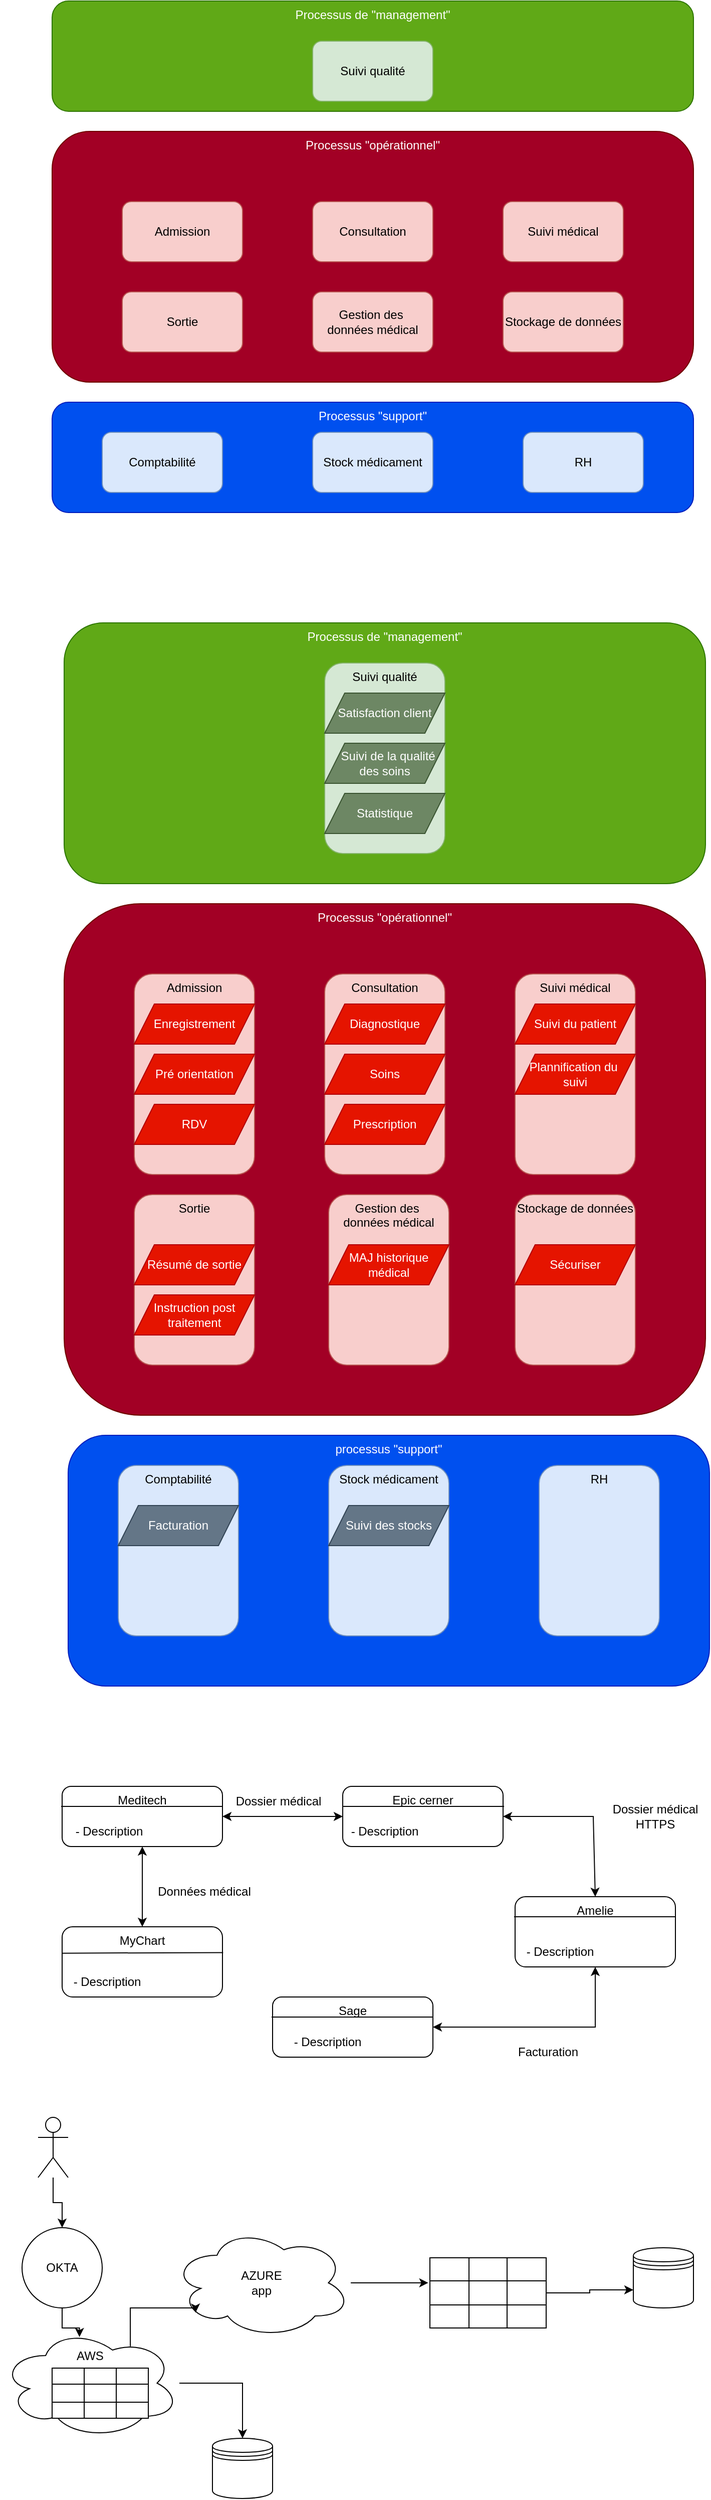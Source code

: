 <mxfile version="24.6.4" type="github">
  <diagram name="Page-1" id="a8g_Bn_f8ZfWW0NUp3vt">
    <mxGraphModel dx="794" dy="1615" grid="1" gridSize="10" guides="1" tooltips="1" connect="1" arrows="1" fold="1" page="1" pageScale="1" pageWidth="827" pageHeight="1169" math="0" shadow="0">
      <root>
        <mxCell id="0" />
        <mxCell id="1" parent="0" />
        <mxCell id="_UuhSJLFBYa4HCA_elFi-1" value="Processus &quot;opérationnel&quot;" style="rounded=1;whiteSpace=wrap;html=1;fillColor=#a20025;strokeColor=#6F0000;fontColor=#ffffff;verticalAlign=top;" vertex="1" parent="1">
          <mxGeometry x="80" y="10" width="640" height="250" as="geometry" />
        </mxCell>
        <mxCell id="_UuhSJLFBYa4HCA_elFi-2" value="Admission" style="rounded=1;whiteSpace=wrap;html=1;fillColor=#f8cecc;strokeColor=#b85450;" vertex="1" parent="1">
          <mxGeometry x="150" y="80" width="120" height="60" as="geometry" />
        </mxCell>
        <mxCell id="_UuhSJLFBYa4HCA_elFi-3" value="Consultation" style="rounded=1;whiteSpace=wrap;html=1;fillColor=#f8cecc;strokeColor=#b85450;" vertex="1" parent="1">
          <mxGeometry x="340" y="80" width="120" height="60" as="geometry" />
        </mxCell>
        <mxCell id="_UuhSJLFBYa4HCA_elFi-4" value="Suivi médical" style="rounded=1;whiteSpace=wrap;html=1;fillColor=#f8cecc;strokeColor=#b85450;" vertex="1" parent="1">
          <mxGeometry x="530" y="80" width="120" height="60" as="geometry" />
        </mxCell>
        <mxCell id="_UuhSJLFBYa4HCA_elFi-5" value="Sortie" style="rounded=1;whiteSpace=wrap;html=1;fillColor=#f8cecc;strokeColor=#b85450;" vertex="1" parent="1">
          <mxGeometry x="150" y="170" width="120" height="60" as="geometry" />
        </mxCell>
        <mxCell id="_UuhSJLFBYa4HCA_elFi-6" value="Gestion des&amp;nbsp;&lt;div&gt;données médical&lt;/div&gt;" style="rounded=1;whiteSpace=wrap;html=1;fillColor=#f8cecc;strokeColor=#b85450;" vertex="1" parent="1">
          <mxGeometry x="340" y="170" width="120" height="60" as="geometry" />
        </mxCell>
        <mxCell id="_UuhSJLFBYa4HCA_elFi-7" value="Processus &quot;support&quot;" style="rounded=1;whiteSpace=wrap;html=1;fillColor=#0050ef;fontColor=#ffffff;strokeColor=#001DBC;verticalAlign=top;" vertex="1" parent="1">
          <mxGeometry x="80" y="280" width="640" height="110" as="geometry" />
        </mxCell>
        <mxCell id="_UuhSJLFBYa4HCA_elFi-8" value="Comptabilité" style="rounded=1;whiteSpace=wrap;html=1;fillColor=#dae8fc;strokeColor=#6c8ebf;" vertex="1" parent="1">
          <mxGeometry x="130" y="310" width="120" height="60" as="geometry" />
        </mxCell>
        <mxCell id="_UuhSJLFBYa4HCA_elFi-9" value="Stock médicament" style="rounded=1;whiteSpace=wrap;html=1;fillColor=#dae8fc;strokeColor=#6c8ebf;" vertex="1" parent="1">
          <mxGeometry x="340" y="310" width="120" height="60" as="geometry" />
        </mxCell>
        <mxCell id="_UuhSJLFBYa4HCA_elFi-10" value="Processus de &quot;management&quot;" style="rounded=1;whiteSpace=wrap;html=1;fillColor=#60a917;fontColor=#ffffff;strokeColor=#2D7600;verticalAlign=top;" vertex="1" parent="1">
          <mxGeometry x="80" y="-120" width="640" height="110" as="geometry" />
        </mxCell>
        <mxCell id="_UuhSJLFBYa4HCA_elFi-11" value="Suivi qualité" style="rounded=1;whiteSpace=wrap;html=1;fillColor=#d5e8d4;strokeColor=#82b366;" vertex="1" parent="1">
          <mxGeometry x="340" y="-80" width="120" height="60" as="geometry" />
        </mxCell>
        <mxCell id="_UuhSJLFBYa4HCA_elFi-12" value="RH" style="rounded=1;whiteSpace=wrap;html=1;fillColor=#dae8fc;strokeColor=#6c8ebf;" vertex="1" parent="1">
          <mxGeometry x="550" y="310" width="120" height="60" as="geometry" />
        </mxCell>
        <mxCell id="_UuhSJLFBYa4HCA_elFi-13" value="Processus &quot;opérationnel&quot;" style="rounded=1;whiteSpace=wrap;html=1;fillColor=#a20025;strokeColor=#6F0000;fontColor=#ffffff;verticalAlign=top;" vertex="1" parent="1">
          <mxGeometry x="92" y="780" width="640" height="510" as="geometry" />
        </mxCell>
        <mxCell id="_UuhSJLFBYa4HCA_elFi-14" value="Admission" style="rounded=1;whiteSpace=wrap;html=1;fillColor=#f8cecc;strokeColor=#b85450;verticalAlign=top;" vertex="1" parent="1">
          <mxGeometry x="162" y="850" width="120" height="200" as="geometry" />
        </mxCell>
        <mxCell id="_UuhSJLFBYa4HCA_elFi-15" value="Consultation" style="rounded=1;whiteSpace=wrap;html=1;fillColor=#f8cecc;strokeColor=#b85450;verticalAlign=top;" vertex="1" parent="1">
          <mxGeometry x="352" y="850" width="120" height="200" as="geometry" />
        </mxCell>
        <mxCell id="_UuhSJLFBYa4HCA_elFi-16" value="Suivi médical" style="rounded=1;whiteSpace=wrap;html=1;fillColor=#f8cecc;strokeColor=#b85450;verticalAlign=top;" vertex="1" parent="1">
          <mxGeometry x="542" y="850" width="120" height="200" as="geometry" />
        </mxCell>
        <mxCell id="_UuhSJLFBYa4HCA_elFi-17" value="Sortie" style="rounded=1;whiteSpace=wrap;html=1;fillColor=#f8cecc;strokeColor=#b85450;verticalAlign=top;" vertex="1" parent="1">
          <mxGeometry x="162" y="1070" width="120" height="170" as="geometry" />
        </mxCell>
        <mxCell id="_UuhSJLFBYa4HCA_elFi-18" value="Gestion des&amp;nbsp;&lt;div&gt;données médical&lt;/div&gt;" style="rounded=1;whiteSpace=wrap;html=1;fillColor=#f8cecc;strokeColor=#b85450;verticalAlign=top;" vertex="1" parent="1">
          <mxGeometry x="356" y="1070" width="120" height="170" as="geometry" />
        </mxCell>
        <mxCell id="_UuhSJLFBYa4HCA_elFi-19" value="Processus de &quot;management&quot;" style="rounded=1;whiteSpace=wrap;html=1;fillColor=#60a917;fontColor=#ffffff;strokeColor=#2D7600;verticalAlign=top;" vertex="1" parent="1">
          <mxGeometry x="92" y="500" width="640" height="260" as="geometry" />
        </mxCell>
        <mxCell id="_UuhSJLFBYa4HCA_elFi-20" value="Suivi qualité" style="rounded=1;whiteSpace=wrap;html=1;fillColor=#d5e8d4;strokeColor=#82b366;verticalAlign=top;" vertex="1" parent="1">
          <mxGeometry x="352" y="540" width="120" height="190" as="geometry" />
        </mxCell>
        <mxCell id="_UuhSJLFBYa4HCA_elFi-22" value="processus &quot;support&quot;" style="rounded=1;whiteSpace=wrap;html=1;fillColor=#0050ef;fontColor=#ffffff;strokeColor=#001DBC;verticalAlign=top;" vertex="1" parent="1">
          <mxGeometry x="96" y="1310" width="640" height="250" as="geometry" />
        </mxCell>
        <mxCell id="_UuhSJLFBYa4HCA_elFi-23" value="Comptabilité" style="rounded=1;whiteSpace=wrap;html=1;fillColor=#dae8fc;strokeColor=#6c8ebf;verticalAlign=top;" vertex="1" parent="1">
          <mxGeometry x="146" y="1340" width="120" height="170" as="geometry" />
        </mxCell>
        <mxCell id="_UuhSJLFBYa4HCA_elFi-24" value="Stock médicament" style="rounded=1;whiteSpace=wrap;html=1;fillColor=#dae8fc;strokeColor=#6c8ebf;verticalAlign=top;" vertex="1" parent="1">
          <mxGeometry x="356" y="1340" width="120" height="170" as="geometry" />
        </mxCell>
        <mxCell id="_UuhSJLFBYa4HCA_elFi-25" value="RH" style="rounded=1;whiteSpace=wrap;html=1;fillColor=#dae8fc;strokeColor=#6c8ebf;verticalAlign=top;" vertex="1" parent="1">
          <mxGeometry x="566" y="1340" width="120" height="170" as="geometry" />
        </mxCell>
        <mxCell id="_UuhSJLFBYa4HCA_elFi-26" value="Enregistrement" style="shape=parallelogram;perimeter=parallelogramPerimeter;whiteSpace=wrap;html=1;fixedSize=1;fillColor=#e51400;strokeColor=#B20000;fontColor=#ffffff;" vertex="1" parent="1">
          <mxGeometry x="162" y="880" width="120" height="40" as="geometry" />
        </mxCell>
        <mxCell id="_UuhSJLFBYa4HCA_elFi-28" value="Pré orientation" style="shape=parallelogram;perimeter=parallelogramPerimeter;whiteSpace=wrap;html=1;fixedSize=1;fillColor=#e51400;strokeColor=#B20000;fontColor=#ffffff;" vertex="1" parent="1">
          <mxGeometry x="162" y="930" width="120" height="40" as="geometry" />
        </mxCell>
        <mxCell id="_UuhSJLFBYa4HCA_elFi-30" value="RDV" style="shape=parallelogram;perimeter=parallelogramPerimeter;whiteSpace=wrap;html=1;fixedSize=1;fillColor=#e51400;strokeColor=#B20000;fontColor=#ffffff;" vertex="1" parent="1">
          <mxGeometry x="162" y="980" width="120" height="40" as="geometry" />
        </mxCell>
        <mxCell id="_UuhSJLFBYa4HCA_elFi-31" value="Diagnostique" style="shape=parallelogram;perimeter=parallelogramPerimeter;whiteSpace=wrap;html=1;fixedSize=1;fillColor=#e51400;strokeColor=#B20000;fontColor=#ffffff;" vertex="1" parent="1">
          <mxGeometry x="352" y="880" width="120" height="40" as="geometry" />
        </mxCell>
        <mxCell id="_UuhSJLFBYa4HCA_elFi-32" value="Soins" style="shape=parallelogram;perimeter=parallelogramPerimeter;whiteSpace=wrap;html=1;fixedSize=1;fillColor=#e51400;strokeColor=#B20000;fontColor=#ffffff;" vertex="1" parent="1">
          <mxGeometry x="352" y="930" width="120" height="40" as="geometry" />
        </mxCell>
        <mxCell id="_UuhSJLFBYa4HCA_elFi-33" value="Prescription" style="shape=parallelogram;perimeter=parallelogramPerimeter;whiteSpace=wrap;html=1;fixedSize=1;fillColor=#e51400;strokeColor=#B20000;fontColor=#ffffff;" vertex="1" parent="1">
          <mxGeometry x="352" y="980" width="120" height="40" as="geometry" />
        </mxCell>
        <mxCell id="_UuhSJLFBYa4HCA_elFi-35" value="Suivi du patient" style="shape=parallelogram;perimeter=parallelogramPerimeter;whiteSpace=wrap;html=1;fixedSize=1;fillColor=#e51400;strokeColor=#B20000;fontColor=#ffffff;" vertex="1" parent="1">
          <mxGeometry x="542" y="880" width="120" height="40" as="geometry" />
        </mxCell>
        <mxCell id="_UuhSJLFBYa4HCA_elFi-36" value="Plannification du&amp;nbsp;&lt;div&gt;suivi&lt;/div&gt;" style="shape=parallelogram;perimeter=parallelogramPerimeter;whiteSpace=wrap;html=1;fixedSize=1;fillColor=#e51400;strokeColor=#B20000;fontColor=#ffffff;" vertex="1" parent="1">
          <mxGeometry x="542" y="930" width="120" height="40" as="geometry" />
        </mxCell>
        <mxCell id="_UuhSJLFBYa4HCA_elFi-40" value="MAJ historique&lt;div&gt;médical&lt;/div&gt;" style="shape=parallelogram;perimeter=parallelogramPerimeter;whiteSpace=wrap;html=1;fixedSize=1;fillColor=#e51400;strokeColor=#B20000;fontColor=#ffffff;" vertex="1" parent="1">
          <mxGeometry x="356" y="1120" width="120" height="40" as="geometry" />
        </mxCell>
        <mxCell id="_UuhSJLFBYa4HCA_elFi-42" value="Stockage de données" style="rounded=1;whiteSpace=wrap;html=1;fillColor=#f8cecc;strokeColor=#b85450;" vertex="1" parent="1">
          <mxGeometry x="530" y="170" width="120" height="60" as="geometry" />
        </mxCell>
        <mxCell id="_UuhSJLFBYa4HCA_elFi-43" value="Stockage de données" style="rounded=1;whiteSpace=wrap;html=1;fillColor=#f8cecc;strokeColor=#b85450;verticalAlign=top;" vertex="1" parent="1">
          <mxGeometry x="542" y="1070" width="120" height="170" as="geometry" />
        </mxCell>
        <mxCell id="_UuhSJLFBYa4HCA_elFi-44" value="Sécuriser" style="shape=parallelogram;perimeter=parallelogramPerimeter;whiteSpace=wrap;html=1;fixedSize=1;fillColor=#e51400;strokeColor=#B20000;fontColor=#ffffff;" vertex="1" parent="1">
          <mxGeometry x="542" y="1120" width="120" height="40" as="geometry" />
        </mxCell>
        <mxCell id="_UuhSJLFBYa4HCA_elFi-45" value="Résumé de sortie" style="shape=parallelogram;perimeter=parallelogramPerimeter;whiteSpace=wrap;html=1;fixedSize=1;fillColor=#e51400;strokeColor=#B20000;fontColor=#ffffff;" vertex="1" parent="1">
          <mxGeometry x="162" y="1120" width="120" height="40" as="geometry" />
        </mxCell>
        <mxCell id="_UuhSJLFBYa4HCA_elFi-46" value="Instruction post traitement" style="shape=parallelogram;perimeter=parallelogramPerimeter;whiteSpace=wrap;html=1;fixedSize=1;fillColor=#e51400;strokeColor=#B20000;fontColor=#ffffff;" vertex="1" parent="1">
          <mxGeometry x="162" y="1170" width="120" height="40" as="geometry" />
        </mxCell>
        <mxCell id="_UuhSJLFBYa4HCA_elFi-48" style="edgeStyle=orthogonalEdgeStyle;rounded=0;orthogonalLoop=1;jettySize=auto;html=1;exitX=0.5;exitY=1;exitDx=0;exitDy=0;" edge="1" parent="1" source="_UuhSJLFBYa4HCA_elFi-13" target="_UuhSJLFBYa4HCA_elFi-13">
          <mxGeometry relative="1" as="geometry" />
        </mxCell>
        <mxCell id="_UuhSJLFBYa4HCA_elFi-49" value="Facturation" style="shape=parallelogram;perimeter=parallelogramPerimeter;whiteSpace=wrap;html=1;fixedSize=1;fillColor=#647687;strokeColor=#314354;fontColor=#ffffff;" vertex="1" parent="1">
          <mxGeometry x="146" y="1380" width="120" height="40" as="geometry" />
        </mxCell>
        <mxCell id="_UuhSJLFBYa4HCA_elFi-50" value="Suivi des stocks" style="shape=parallelogram;perimeter=parallelogramPerimeter;whiteSpace=wrap;html=1;fixedSize=1;fillColor=#647687;strokeColor=#314354;fontColor=#ffffff;" vertex="1" parent="1">
          <mxGeometry x="356" y="1380" width="120" height="40" as="geometry" />
        </mxCell>
        <mxCell id="_UuhSJLFBYa4HCA_elFi-51" value="Satisfaction client" style="shape=parallelogram;perimeter=parallelogramPerimeter;whiteSpace=wrap;html=1;fixedSize=1;fillColor=#6d8764;strokeColor=#3A5431;fontColor=#ffffff;" vertex="1" parent="1">
          <mxGeometry x="352" y="570" width="120" height="40" as="geometry" />
        </mxCell>
        <mxCell id="_UuhSJLFBYa4HCA_elFi-52" value="&amp;nbsp; &amp;nbsp;Suivi de la qualité&amp;nbsp;&lt;div&gt;des soin&lt;span style=&quot;color: rgba(0, 0, 0, 0); font-family: monospace; font-size: 0px; text-align: start; text-wrap: nowrap; background-color: initial;&quot;&gt;%3CmxGraphModel%3E%3Croot%3E%3CmxCell%20id%3D%220%22%2F%3E%3CmxCell%20id%3D%221%22%20parent%3D%220%22%2F%3E%3CmxCell%20id%3D%222%22%20value%3D%22Satisfaction%20client%22%20style%3D%22shape%3Dparallelogram%3Bperimeter%3DparallelogramPerimeter%3BwhiteSpace%3Dwrap%3Bhtml%3D1%3BfixedSize%3D1%3BfillColor%3D%236d8764%3BstrokeColor%3D%233A5431%3BfontColor%3D%23ffffff%3B%22%20vertex%3D%221%22%20parent%3D%221%22%3E%3CmxGeometry%20x%3D%22350%22%20y%3D%22550%22%20width%3D%22120%22%20height%3D%2240%22%20as%3D%22geometry%22%2F%3E%3C%2FmxCell%3E%3C%2Froot%3E%3C%2FmxGraphModel%3E&lt;/span&gt;&lt;span style=&quot;background-color: initial;&quot;&gt;s&lt;/span&gt;&lt;/div&gt;" style="shape=parallelogram;perimeter=parallelogramPerimeter;whiteSpace=wrap;html=1;fixedSize=1;fillColor=#6d8764;strokeColor=#3A5431;fontColor=#ffffff;" vertex="1" parent="1">
          <mxGeometry x="352" y="620" width="120" height="40" as="geometry" />
        </mxCell>
        <mxCell id="_UuhSJLFBYa4HCA_elFi-53" value="Statistique" style="shape=parallelogram;perimeter=parallelogramPerimeter;whiteSpace=wrap;html=1;fixedSize=1;fillColor=#6d8764;strokeColor=#3A5431;fontColor=#ffffff;" vertex="1" parent="1">
          <mxGeometry x="352" y="670" width="120" height="40" as="geometry" />
        </mxCell>
        <mxCell id="_UuhSJLFBYa4HCA_elFi-54" value="Epic cerner" style="rounded=1;whiteSpace=wrap;html=1;align=center;verticalAlign=top;" vertex="1" parent="1">
          <mxGeometry x="370" y="1660" width="160" height="60" as="geometry" />
        </mxCell>
        <mxCell id="_UuhSJLFBYa4HCA_elFi-56" value="Meditech" style="rounded=1;whiteSpace=wrap;html=1;align=center;verticalAlign=top;" vertex="1" parent="1">
          <mxGeometry x="90" y="1660" width="160" height="60" as="geometry" />
        </mxCell>
        <mxCell id="_UuhSJLFBYa4HCA_elFi-57" value="MyChart" style="rounded=1;whiteSpace=wrap;html=1;align=center;verticalAlign=top;" vertex="1" parent="1">
          <mxGeometry x="90" y="1800" width="160" height="70" as="geometry" />
        </mxCell>
        <mxCell id="_UuhSJLFBYa4HCA_elFi-58" value="Sage" style="rounded=1;whiteSpace=wrap;html=1;align=center;verticalAlign=top;" vertex="1" parent="1">
          <mxGeometry x="300" y="1870" width="160" height="60" as="geometry" />
        </mxCell>
        <mxCell id="_UuhSJLFBYa4HCA_elFi-59" value="Amelie" style="rounded=1;whiteSpace=wrap;html=1;align=center;verticalAlign=top;" vertex="1" parent="1">
          <mxGeometry x="542" y="1770" width="160" height="70" as="geometry" />
        </mxCell>
        <mxCell id="_UuhSJLFBYa4HCA_elFi-61" value="" style="endArrow=classic;startArrow=classic;html=1;rounded=0;entryX=0.5;entryY=0;entryDx=0;entryDy=0;exitX=1;exitY=0.5;exitDx=0;exitDy=0;" edge="1" parent="1" source="_UuhSJLFBYa4HCA_elFi-54" target="_UuhSJLFBYa4HCA_elFi-59">
          <mxGeometry width="50" height="50" relative="1" as="geometry">
            <mxPoint x="500" y="1730" as="sourcePoint" />
            <mxPoint x="550" y="1680" as="targetPoint" />
            <Array as="points">
              <mxPoint x="620" y="1690" />
            </Array>
          </mxGeometry>
        </mxCell>
        <mxCell id="_UuhSJLFBYa4HCA_elFi-62" value="" style="endArrow=classic;startArrow=classic;html=1;rounded=0;entryX=0.5;entryY=1;entryDx=0;entryDy=0;exitX=1;exitY=0.25;exitDx=0;exitDy=0;" edge="1" parent="1" target="_UuhSJLFBYa4HCA_elFi-59">
          <mxGeometry width="50" height="50" relative="1" as="geometry">
            <mxPoint x="460" y="1900" as="sourcePoint" />
            <mxPoint x="622" y="1990" as="targetPoint" />
            <Array as="points">
              <mxPoint x="622" y="1900" />
            </Array>
          </mxGeometry>
        </mxCell>
        <mxCell id="_UuhSJLFBYa4HCA_elFi-63" value="" style="endArrow=classic;startArrow=classic;html=1;rounded=0;entryX=0.5;entryY=1;entryDx=0;entryDy=0;exitX=0.5;exitY=0;exitDx=0;exitDy=0;" edge="1" parent="1" source="_UuhSJLFBYa4HCA_elFi-57" target="_UuhSJLFBYa4HCA_elFi-56">
          <mxGeometry width="50" height="50" relative="1" as="geometry">
            <mxPoint x="250" y="1760" as="sourcePoint" />
            <mxPoint x="412" y="1720" as="targetPoint" />
            <Array as="points">
              <mxPoint x="170" y="1760" />
            </Array>
          </mxGeometry>
        </mxCell>
        <mxCell id="_UuhSJLFBYa4HCA_elFi-64" value="Dossier médical&lt;br&gt;HTTPS" style="text;html=1;align=center;verticalAlign=middle;whiteSpace=wrap;rounded=0;" vertex="1" parent="1">
          <mxGeometry x="632" y="1675" width="100" height="30" as="geometry" />
        </mxCell>
        <mxCell id="_UuhSJLFBYa4HCA_elFi-65" value="Facturation" style="text;html=1;align=center;verticalAlign=middle;whiteSpace=wrap;rounded=0;" vertex="1" parent="1">
          <mxGeometry x="530" y="1910" width="90" height="30" as="geometry" />
        </mxCell>
        <mxCell id="_UuhSJLFBYa4HCA_elFi-66" value="Dossier médical" style="text;html=1;align=center;verticalAlign=middle;whiteSpace=wrap;rounded=0;" vertex="1" parent="1">
          <mxGeometry x="256" y="1660" width="100" height="30" as="geometry" />
        </mxCell>
        <mxCell id="_UuhSJLFBYa4HCA_elFi-67" value="" style="endArrow=classic;startArrow=classic;html=1;rounded=0;entryX=1;entryY=0.5;entryDx=0;entryDy=0;exitX=0;exitY=0.5;exitDx=0;exitDy=0;" edge="1" parent="1" source="_UuhSJLFBYa4HCA_elFi-54" target="_UuhSJLFBYa4HCA_elFi-56">
          <mxGeometry width="50" height="50" relative="1" as="geometry">
            <mxPoint x="380" y="1850" as="sourcePoint" />
            <mxPoint x="430" y="1800" as="targetPoint" />
          </mxGeometry>
        </mxCell>
        <mxCell id="_UuhSJLFBYa4HCA_elFi-68" value="Données médical" style="text;html=1;align=center;verticalAlign=middle;whiteSpace=wrap;rounded=0;" vertex="1" parent="1">
          <mxGeometry x="182" y="1750" width="100" height="30" as="geometry" />
        </mxCell>
        <mxCell id="_UuhSJLFBYa4HCA_elFi-69" value="- Description" style="text;html=1;align=center;verticalAlign=middle;whiteSpace=wrap;rounded=0;" vertex="1" parent="1">
          <mxGeometry x="92" y="1690" width="90" height="30" as="geometry" />
        </mxCell>
        <mxCell id="_UuhSJLFBYa4HCA_elFi-70" value="- Description" style="text;html=1;align=center;verticalAlign=middle;whiteSpace=wrap;rounded=0;" vertex="1" parent="1">
          <mxGeometry x="90" y="1840" width="90" height="30" as="geometry" />
        </mxCell>
        <mxCell id="_UuhSJLFBYa4HCA_elFi-71" value="- Description" style="text;html=1;align=center;verticalAlign=middle;whiteSpace=wrap;rounded=0;" vertex="1" parent="1">
          <mxGeometry x="310" y="1900" width="90" height="30" as="geometry" />
        </mxCell>
        <mxCell id="_UuhSJLFBYa4HCA_elFi-72" value="- Description" style="text;html=1;align=center;verticalAlign=middle;whiteSpace=wrap;rounded=0;" vertex="1" parent="1">
          <mxGeometry x="367" y="1690" width="90" height="30" as="geometry" />
        </mxCell>
        <mxCell id="_UuhSJLFBYa4HCA_elFi-73" value="- Description" style="text;html=1;align=center;verticalAlign=middle;whiteSpace=wrap;rounded=0;" vertex="1" parent="1">
          <mxGeometry x="542" y="1810" width="90" height="30" as="geometry" />
        </mxCell>
        <mxCell id="_UuhSJLFBYa4HCA_elFi-74" value="" style="endArrow=none;html=1;rounded=0;entryX=0;entryY=0.376;entryDx=0;entryDy=0;entryPerimeter=0;exitX=1.004;exitY=0.367;exitDx=0;exitDy=0;exitPerimeter=0;" edge="1" parent="1" source="_UuhSJLFBYa4HCA_elFi-57" target="_UuhSJLFBYa4HCA_elFi-57">
          <mxGeometry width="50" height="50" relative="1" as="geometry">
            <mxPoint x="380" y="1850" as="sourcePoint" />
            <mxPoint x="430" y="1800" as="targetPoint" />
          </mxGeometry>
        </mxCell>
        <mxCell id="_UuhSJLFBYa4HCA_elFi-75" value="" style="endArrow=none;html=1;rounded=0;entryX=0;entryY=0.376;entryDx=0;entryDy=0;entryPerimeter=0;exitX=1.004;exitY=0.367;exitDx=0;exitDy=0;exitPerimeter=0;" edge="1" parent="1">
          <mxGeometry width="50" height="50" relative="1" as="geometry">
            <mxPoint x="250" y="1680" as="sourcePoint" />
            <mxPoint x="89" y="1680" as="targetPoint" />
          </mxGeometry>
        </mxCell>
        <mxCell id="_UuhSJLFBYa4HCA_elFi-76" value="" style="endArrow=none;html=1;rounded=0;entryX=0;entryY=0.376;entryDx=0;entryDy=0;entryPerimeter=0;exitX=1.004;exitY=0.367;exitDx=0;exitDy=0;exitPerimeter=0;" edge="1" parent="1">
          <mxGeometry width="50" height="50" relative="1" as="geometry">
            <mxPoint x="531" y="1680" as="sourcePoint" />
            <mxPoint x="370" y="1680" as="targetPoint" />
          </mxGeometry>
        </mxCell>
        <mxCell id="_UuhSJLFBYa4HCA_elFi-77" value="" style="endArrow=none;html=1;rounded=0;entryX=0;entryY=0.376;entryDx=0;entryDy=0;entryPerimeter=0;exitX=1.004;exitY=0.367;exitDx=0;exitDy=0;exitPerimeter=0;" edge="1" parent="1">
          <mxGeometry width="50" height="50" relative="1" as="geometry">
            <mxPoint x="460" y="1890" as="sourcePoint" />
            <mxPoint x="299" y="1890" as="targetPoint" />
          </mxGeometry>
        </mxCell>
        <mxCell id="_UuhSJLFBYa4HCA_elFi-78" value="" style="endArrow=none;html=1;rounded=0;entryX=0;entryY=0.376;entryDx=0;entryDy=0;entryPerimeter=0;exitX=1.004;exitY=0.367;exitDx=0;exitDy=0;exitPerimeter=0;" edge="1" parent="1">
          <mxGeometry width="50" height="50" relative="1" as="geometry">
            <mxPoint x="702" y="1790" as="sourcePoint" />
            <mxPoint x="541" y="1790" as="targetPoint" />
          </mxGeometry>
        </mxCell>
        <mxCell id="_UuhSJLFBYa4HCA_elFi-79" value="AZURE&lt;div&gt;app&lt;/div&gt;" style="ellipse;shape=cloud;whiteSpace=wrap;html=1;" vertex="1" parent="1">
          <mxGeometry x="200" y="2100" width="178" height="110" as="geometry" />
        </mxCell>
        <mxCell id="_UuhSJLFBYa4HCA_elFi-80" value="" style="shape=datastore;whiteSpace=wrap;html=1;" vertex="1" parent="1">
          <mxGeometry x="660" y="2120" width="60" height="60" as="geometry" />
        </mxCell>
        <mxCell id="_UuhSJLFBYa4HCA_elFi-81" value="" style="shape=table;startSize=0;container=1;collapsible=0;childLayout=tableLayout;fontSize=16;" vertex="1" parent="1">
          <mxGeometry x="457" y="2130" width="116" height="70" as="geometry" />
        </mxCell>
        <mxCell id="_UuhSJLFBYa4HCA_elFi-82" value="" style="shape=tableRow;horizontal=0;startSize=0;swimlaneHead=0;swimlaneBody=0;strokeColor=inherit;top=0;left=0;bottom=0;right=0;collapsible=0;dropTarget=0;fillColor=none;points=[[0,0.5],[1,0.5]];portConstraint=eastwest;fontSize=16;" vertex="1" parent="_UuhSJLFBYa4HCA_elFi-81">
          <mxGeometry width="116" height="23" as="geometry" />
        </mxCell>
        <mxCell id="_UuhSJLFBYa4HCA_elFi-83" value="" style="shape=partialRectangle;html=1;whiteSpace=wrap;connectable=0;strokeColor=inherit;overflow=hidden;fillColor=none;top=0;left=0;bottom=0;right=0;pointerEvents=1;fontSize=16;" vertex="1" parent="_UuhSJLFBYa4HCA_elFi-82">
          <mxGeometry width="39" height="23" as="geometry">
            <mxRectangle width="39" height="23" as="alternateBounds" />
          </mxGeometry>
        </mxCell>
        <mxCell id="_UuhSJLFBYa4HCA_elFi-84" value="" style="shape=partialRectangle;html=1;whiteSpace=wrap;connectable=0;strokeColor=inherit;overflow=hidden;fillColor=none;top=0;left=0;bottom=0;right=0;pointerEvents=1;fontSize=16;" vertex="1" parent="_UuhSJLFBYa4HCA_elFi-82">
          <mxGeometry x="39" width="38" height="23" as="geometry">
            <mxRectangle width="38" height="23" as="alternateBounds" />
          </mxGeometry>
        </mxCell>
        <mxCell id="_UuhSJLFBYa4HCA_elFi-85" value="" style="shape=partialRectangle;html=1;whiteSpace=wrap;connectable=0;strokeColor=inherit;overflow=hidden;fillColor=none;top=0;left=0;bottom=0;right=0;pointerEvents=1;fontSize=16;" vertex="1" parent="_UuhSJLFBYa4HCA_elFi-82">
          <mxGeometry x="77" width="39" height="23" as="geometry">
            <mxRectangle width="39" height="23" as="alternateBounds" />
          </mxGeometry>
        </mxCell>
        <mxCell id="_UuhSJLFBYa4HCA_elFi-86" value="" style="shape=tableRow;horizontal=0;startSize=0;swimlaneHead=0;swimlaneBody=0;strokeColor=inherit;top=0;left=0;bottom=0;right=0;collapsible=0;dropTarget=0;fillColor=none;points=[[0,0.5],[1,0.5]];portConstraint=eastwest;fontSize=16;" vertex="1" parent="_UuhSJLFBYa4HCA_elFi-81">
          <mxGeometry y="23" width="116" height="24" as="geometry" />
        </mxCell>
        <mxCell id="_UuhSJLFBYa4HCA_elFi-87" value="" style="shape=partialRectangle;html=1;whiteSpace=wrap;connectable=0;strokeColor=inherit;overflow=hidden;fillColor=none;top=0;left=0;bottom=0;right=0;pointerEvents=1;fontSize=16;" vertex="1" parent="_UuhSJLFBYa4HCA_elFi-86">
          <mxGeometry width="39" height="24" as="geometry">
            <mxRectangle width="39" height="24" as="alternateBounds" />
          </mxGeometry>
        </mxCell>
        <mxCell id="_UuhSJLFBYa4HCA_elFi-88" value="" style="shape=partialRectangle;html=1;whiteSpace=wrap;connectable=0;strokeColor=inherit;overflow=hidden;fillColor=none;top=0;left=0;bottom=0;right=0;pointerEvents=1;fontSize=16;" vertex="1" parent="_UuhSJLFBYa4HCA_elFi-86">
          <mxGeometry x="39" width="38" height="24" as="geometry">
            <mxRectangle width="38" height="24" as="alternateBounds" />
          </mxGeometry>
        </mxCell>
        <mxCell id="_UuhSJLFBYa4HCA_elFi-89" value="" style="shape=partialRectangle;html=1;whiteSpace=wrap;connectable=0;strokeColor=inherit;overflow=hidden;fillColor=none;top=0;left=0;bottom=0;right=0;pointerEvents=1;fontSize=16;" vertex="1" parent="_UuhSJLFBYa4HCA_elFi-86">
          <mxGeometry x="77" width="39" height="24" as="geometry">
            <mxRectangle width="39" height="24" as="alternateBounds" />
          </mxGeometry>
        </mxCell>
        <mxCell id="_UuhSJLFBYa4HCA_elFi-90" value="" style="shape=tableRow;horizontal=0;startSize=0;swimlaneHead=0;swimlaneBody=0;strokeColor=inherit;top=0;left=0;bottom=0;right=0;collapsible=0;dropTarget=0;fillColor=none;points=[[0,0.5],[1,0.5]];portConstraint=eastwest;fontSize=16;" vertex="1" parent="_UuhSJLFBYa4HCA_elFi-81">
          <mxGeometry y="47" width="116" height="23" as="geometry" />
        </mxCell>
        <mxCell id="_UuhSJLFBYa4HCA_elFi-91" value="" style="shape=partialRectangle;html=1;whiteSpace=wrap;connectable=0;strokeColor=inherit;overflow=hidden;fillColor=none;top=0;left=0;bottom=0;right=0;pointerEvents=1;fontSize=16;" vertex="1" parent="_UuhSJLFBYa4HCA_elFi-90">
          <mxGeometry width="39" height="23" as="geometry">
            <mxRectangle width="39" height="23" as="alternateBounds" />
          </mxGeometry>
        </mxCell>
        <mxCell id="_UuhSJLFBYa4HCA_elFi-92" value="" style="shape=partialRectangle;html=1;whiteSpace=wrap;connectable=0;strokeColor=inherit;overflow=hidden;fillColor=none;top=0;left=0;bottom=0;right=0;pointerEvents=1;fontSize=16;" vertex="1" parent="_UuhSJLFBYa4HCA_elFi-90">
          <mxGeometry x="39" width="38" height="23" as="geometry">
            <mxRectangle width="38" height="23" as="alternateBounds" />
          </mxGeometry>
        </mxCell>
        <mxCell id="_UuhSJLFBYa4HCA_elFi-93" value="" style="shape=partialRectangle;html=1;whiteSpace=wrap;connectable=0;strokeColor=inherit;overflow=hidden;fillColor=none;top=0;left=0;bottom=0;right=0;pointerEvents=1;fontSize=16;" vertex="1" parent="_UuhSJLFBYa4HCA_elFi-90">
          <mxGeometry x="77" width="39" height="23" as="geometry">
            <mxRectangle width="39" height="23" as="alternateBounds" />
          </mxGeometry>
        </mxCell>
        <mxCell id="_UuhSJLFBYa4HCA_elFi-107" value="" style="shape=datastore;whiteSpace=wrap;html=1;" vertex="1" parent="1">
          <mxGeometry x="240" y="2310" width="60" height="60" as="geometry" />
        </mxCell>
        <mxCell id="_UuhSJLFBYa4HCA_elFi-113" style="edgeStyle=orthogonalEdgeStyle;rounded=0;orthogonalLoop=1;jettySize=auto;html=1;entryX=0.5;entryY=0;entryDx=0;entryDy=0;" edge="1" parent="1" source="_UuhSJLFBYa4HCA_elFi-108" target="_UuhSJLFBYa4HCA_elFi-110">
          <mxGeometry relative="1" as="geometry" />
        </mxCell>
        <mxCell id="_UuhSJLFBYa4HCA_elFi-108" value="" style="shape=umlActor;verticalLabelPosition=bottom;verticalAlign=top;html=1;outlineConnect=0;" vertex="1" parent="1">
          <mxGeometry x="66" y="1990" width="30" height="60" as="geometry" />
        </mxCell>
        <mxCell id="_UuhSJLFBYa4HCA_elFi-110" value="OKTA" style="ellipse;whiteSpace=wrap;html=1;aspect=fixed;" vertex="1" parent="1">
          <mxGeometry x="50" y="2100" width="80" height="80" as="geometry" />
        </mxCell>
        <mxCell id="_UuhSJLFBYa4HCA_elFi-118" style="edgeStyle=orthogonalEdgeStyle;rounded=0;orthogonalLoop=1;jettySize=auto;html=1;entryX=0.5;entryY=0;entryDx=0;entryDy=0;" edge="1" parent="1" source="_UuhSJLFBYa4HCA_elFi-112" target="_UuhSJLFBYa4HCA_elFi-107">
          <mxGeometry relative="1" as="geometry" />
        </mxCell>
        <mxCell id="_UuhSJLFBYa4HCA_elFi-112" value="&lt;div&gt;&lt;br&gt;&lt;/div&gt;AWS" style="ellipse;shape=cloud;whiteSpace=wrap;html=1;verticalAlign=top;" vertex="1" parent="1">
          <mxGeometry x="29" y="2200" width="178" height="110" as="geometry" />
        </mxCell>
        <mxCell id="_UuhSJLFBYa4HCA_elFi-94" value="" style="shape=table;startSize=0;container=1;collapsible=0;childLayout=tableLayout;fontSize=16;" vertex="1" parent="1">
          <mxGeometry x="80" y="2240" width="96" height="50" as="geometry" />
        </mxCell>
        <mxCell id="_UuhSJLFBYa4HCA_elFi-95" value="" style="shape=tableRow;horizontal=0;startSize=0;swimlaneHead=0;swimlaneBody=0;strokeColor=inherit;top=0;left=0;bottom=0;right=0;collapsible=0;dropTarget=0;fillColor=none;points=[[0,0.5],[1,0.5]];portConstraint=eastwest;fontSize=16;" vertex="1" parent="_UuhSJLFBYa4HCA_elFi-94">
          <mxGeometry width="96" height="16" as="geometry" />
        </mxCell>
        <mxCell id="_UuhSJLFBYa4HCA_elFi-96" value="" style="shape=partialRectangle;html=1;whiteSpace=wrap;connectable=0;strokeColor=inherit;overflow=hidden;fillColor=none;top=0;left=0;bottom=0;right=0;pointerEvents=1;fontSize=16;" vertex="1" parent="_UuhSJLFBYa4HCA_elFi-95">
          <mxGeometry width="32" height="16" as="geometry">
            <mxRectangle width="32" height="16" as="alternateBounds" />
          </mxGeometry>
        </mxCell>
        <mxCell id="_UuhSJLFBYa4HCA_elFi-97" value="" style="shape=partialRectangle;html=1;whiteSpace=wrap;connectable=0;strokeColor=inherit;overflow=hidden;fillColor=none;top=0;left=0;bottom=0;right=0;pointerEvents=1;fontSize=16;" vertex="1" parent="_UuhSJLFBYa4HCA_elFi-95">
          <mxGeometry x="32" width="32" height="16" as="geometry">
            <mxRectangle width="32" height="16" as="alternateBounds" />
          </mxGeometry>
        </mxCell>
        <mxCell id="_UuhSJLFBYa4HCA_elFi-98" value="" style="shape=partialRectangle;html=1;whiteSpace=wrap;connectable=0;strokeColor=inherit;overflow=hidden;fillColor=none;top=0;left=0;bottom=0;right=0;pointerEvents=1;fontSize=16;" vertex="1" parent="_UuhSJLFBYa4HCA_elFi-95">
          <mxGeometry x="64" width="32" height="16" as="geometry">
            <mxRectangle width="32" height="16" as="alternateBounds" />
          </mxGeometry>
        </mxCell>
        <mxCell id="_UuhSJLFBYa4HCA_elFi-99" value="" style="shape=tableRow;horizontal=0;startSize=0;swimlaneHead=0;swimlaneBody=0;strokeColor=inherit;top=0;left=0;bottom=0;right=0;collapsible=0;dropTarget=0;fillColor=none;points=[[0,0.5],[1,0.5]];portConstraint=eastwest;fontSize=16;" vertex="1" parent="_UuhSJLFBYa4HCA_elFi-94">
          <mxGeometry y="16" width="96" height="18" as="geometry" />
        </mxCell>
        <mxCell id="_UuhSJLFBYa4HCA_elFi-100" value="" style="shape=partialRectangle;html=1;whiteSpace=wrap;connectable=0;strokeColor=inherit;overflow=hidden;fillColor=none;top=0;left=0;bottom=0;right=0;pointerEvents=1;fontSize=16;" vertex="1" parent="_UuhSJLFBYa4HCA_elFi-99">
          <mxGeometry width="32" height="18" as="geometry">
            <mxRectangle width="32" height="18" as="alternateBounds" />
          </mxGeometry>
        </mxCell>
        <mxCell id="_UuhSJLFBYa4HCA_elFi-101" value="" style="shape=partialRectangle;html=1;whiteSpace=wrap;connectable=0;strokeColor=inherit;overflow=hidden;fillColor=none;top=0;left=0;bottom=0;right=0;pointerEvents=1;fontSize=16;" vertex="1" parent="_UuhSJLFBYa4HCA_elFi-99">
          <mxGeometry x="32" width="32" height="18" as="geometry">
            <mxRectangle width="32" height="18" as="alternateBounds" />
          </mxGeometry>
        </mxCell>
        <mxCell id="_UuhSJLFBYa4HCA_elFi-102" value="" style="shape=partialRectangle;html=1;whiteSpace=wrap;connectable=0;strokeColor=inherit;overflow=hidden;fillColor=none;top=0;left=0;bottom=0;right=0;pointerEvents=1;fontSize=16;" vertex="1" parent="_UuhSJLFBYa4HCA_elFi-99">
          <mxGeometry x="64" width="32" height="18" as="geometry">
            <mxRectangle width="32" height="18" as="alternateBounds" />
          </mxGeometry>
        </mxCell>
        <mxCell id="_UuhSJLFBYa4HCA_elFi-103" value="" style="shape=tableRow;horizontal=0;startSize=0;swimlaneHead=0;swimlaneBody=0;strokeColor=inherit;top=0;left=0;bottom=0;right=0;collapsible=0;dropTarget=0;fillColor=none;points=[[0,0.5],[1,0.5]];portConstraint=eastwest;fontSize=16;" vertex="1" parent="_UuhSJLFBYa4HCA_elFi-94">
          <mxGeometry y="34" width="96" height="16" as="geometry" />
        </mxCell>
        <mxCell id="_UuhSJLFBYa4HCA_elFi-104" value="" style="shape=partialRectangle;html=1;whiteSpace=wrap;connectable=0;strokeColor=inherit;overflow=hidden;fillColor=none;top=0;left=0;bottom=0;right=0;pointerEvents=1;fontSize=16;" vertex="1" parent="_UuhSJLFBYa4HCA_elFi-103">
          <mxGeometry width="32" height="16" as="geometry">
            <mxRectangle width="32" height="16" as="alternateBounds" />
          </mxGeometry>
        </mxCell>
        <mxCell id="_UuhSJLFBYa4HCA_elFi-105" value="" style="shape=partialRectangle;html=1;whiteSpace=wrap;connectable=0;strokeColor=inherit;overflow=hidden;fillColor=none;top=0;left=0;bottom=0;right=0;pointerEvents=1;fontSize=16;" vertex="1" parent="_UuhSJLFBYa4HCA_elFi-103">
          <mxGeometry x="32" width="32" height="16" as="geometry">
            <mxRectangle width="32" height="16" as="alternateBounds" />
          </mxGeometry>
        </mxCell>
        <mxCell id="_UuhSJLFBYa4HCA_elFi-106" value="" style="shape=partialRectangle;html=1;whiteSpace=wrap;connectable=0;strokeColor=inherit;overflow=hidden;fillColor=none;top=0;left=0;bottom=0;right=0;pointerEvents=1;fontSize=16;" vertex="1" parent="_UuhSJLFBYa4HCA_elFi-103">
          <mxGeometry x="64" width="32" height="16" as="geometry">
            <mxRectangle width="32" height="16" as="alternateBounds" />
          </mxGeometry>
        </mxCell>
        <mxCell id="_UuhSJLFBYa4HCA_elFi-115" style="edgeStyle=orthogonalEdgeStyle;rounded=0;orthogonalLoop=1;jettySize=auto;html=1;entryX=0.44;entryY=0.082;entryDx=0;entryDy=0;entryPerimeter=0;" edge="1" parent="1" source="_UuhSJLFBYa4HCA_elFi-110" target="_UuhSJLFBYa4HCA_elFi-112">
          <mxGeometry relative="1" as="geometry" />
        </mxCell>
        <mxCell id="_UuhSJLFBYa4HCA_elFi-117" style="edgeStyle=orthogonalEdgeStyle;rounded=0;orthogonalLoop=1;jettySize=auto;html=1;entryX=0.13;entryY=0.77;entryDx=0;entryDy=0;entryPerimeter=0;exitX=0.725;exitY=0.167;exitDx=0;exitDy=0;exitPerimeter=0;" edge="1" parent="1" source="_UuhSJLFBYa4HCA_elFi-112" target="_UuhSJLFBYa4HCA_elFi-79">
          <mxGeometry relative="1" as="geometry" />
        </mxCell>
        <mxCell id="_UuhSJLFBYa4HCA_elFi-119" style="edgeStyle=orthogonalEdgeStyle;rounded=0;orthogonalLoop=1;jettySize=auto;html=1;entryX=-0.014;entryY=0.083;entryDx=0;entryDy=0;entryPerimeter=0;" edge="1" parent="1" source="_UuhSJLFBYa4HCA_elFi-79" target="_UuhSJLFBYa4HCA_elFi-86">
          <mxGeometry relative="1" as="geometry" />
        </mxCell>
        <mxCell id="_UuhSJLFBYa4HCA_elFi-120" style="edgeStyle=orthogonalEdgeStyle;rounded=0;orthogonalLoop=1;jettySize=auto;html=1;entryX=0;entryY=0.7;entryDx=0;entryDy=0;" edge="1" parent="1" source="_UuhSJLFBYa4HCA_elFi-86" target="_UuhSJLFBYa4HCA_elFi-80">
          <mxGeometry relative="1" as="geometry" />
        </mxCell>
      </root>
    </mxGraphModel>
  </diagram>
</mxfile>

